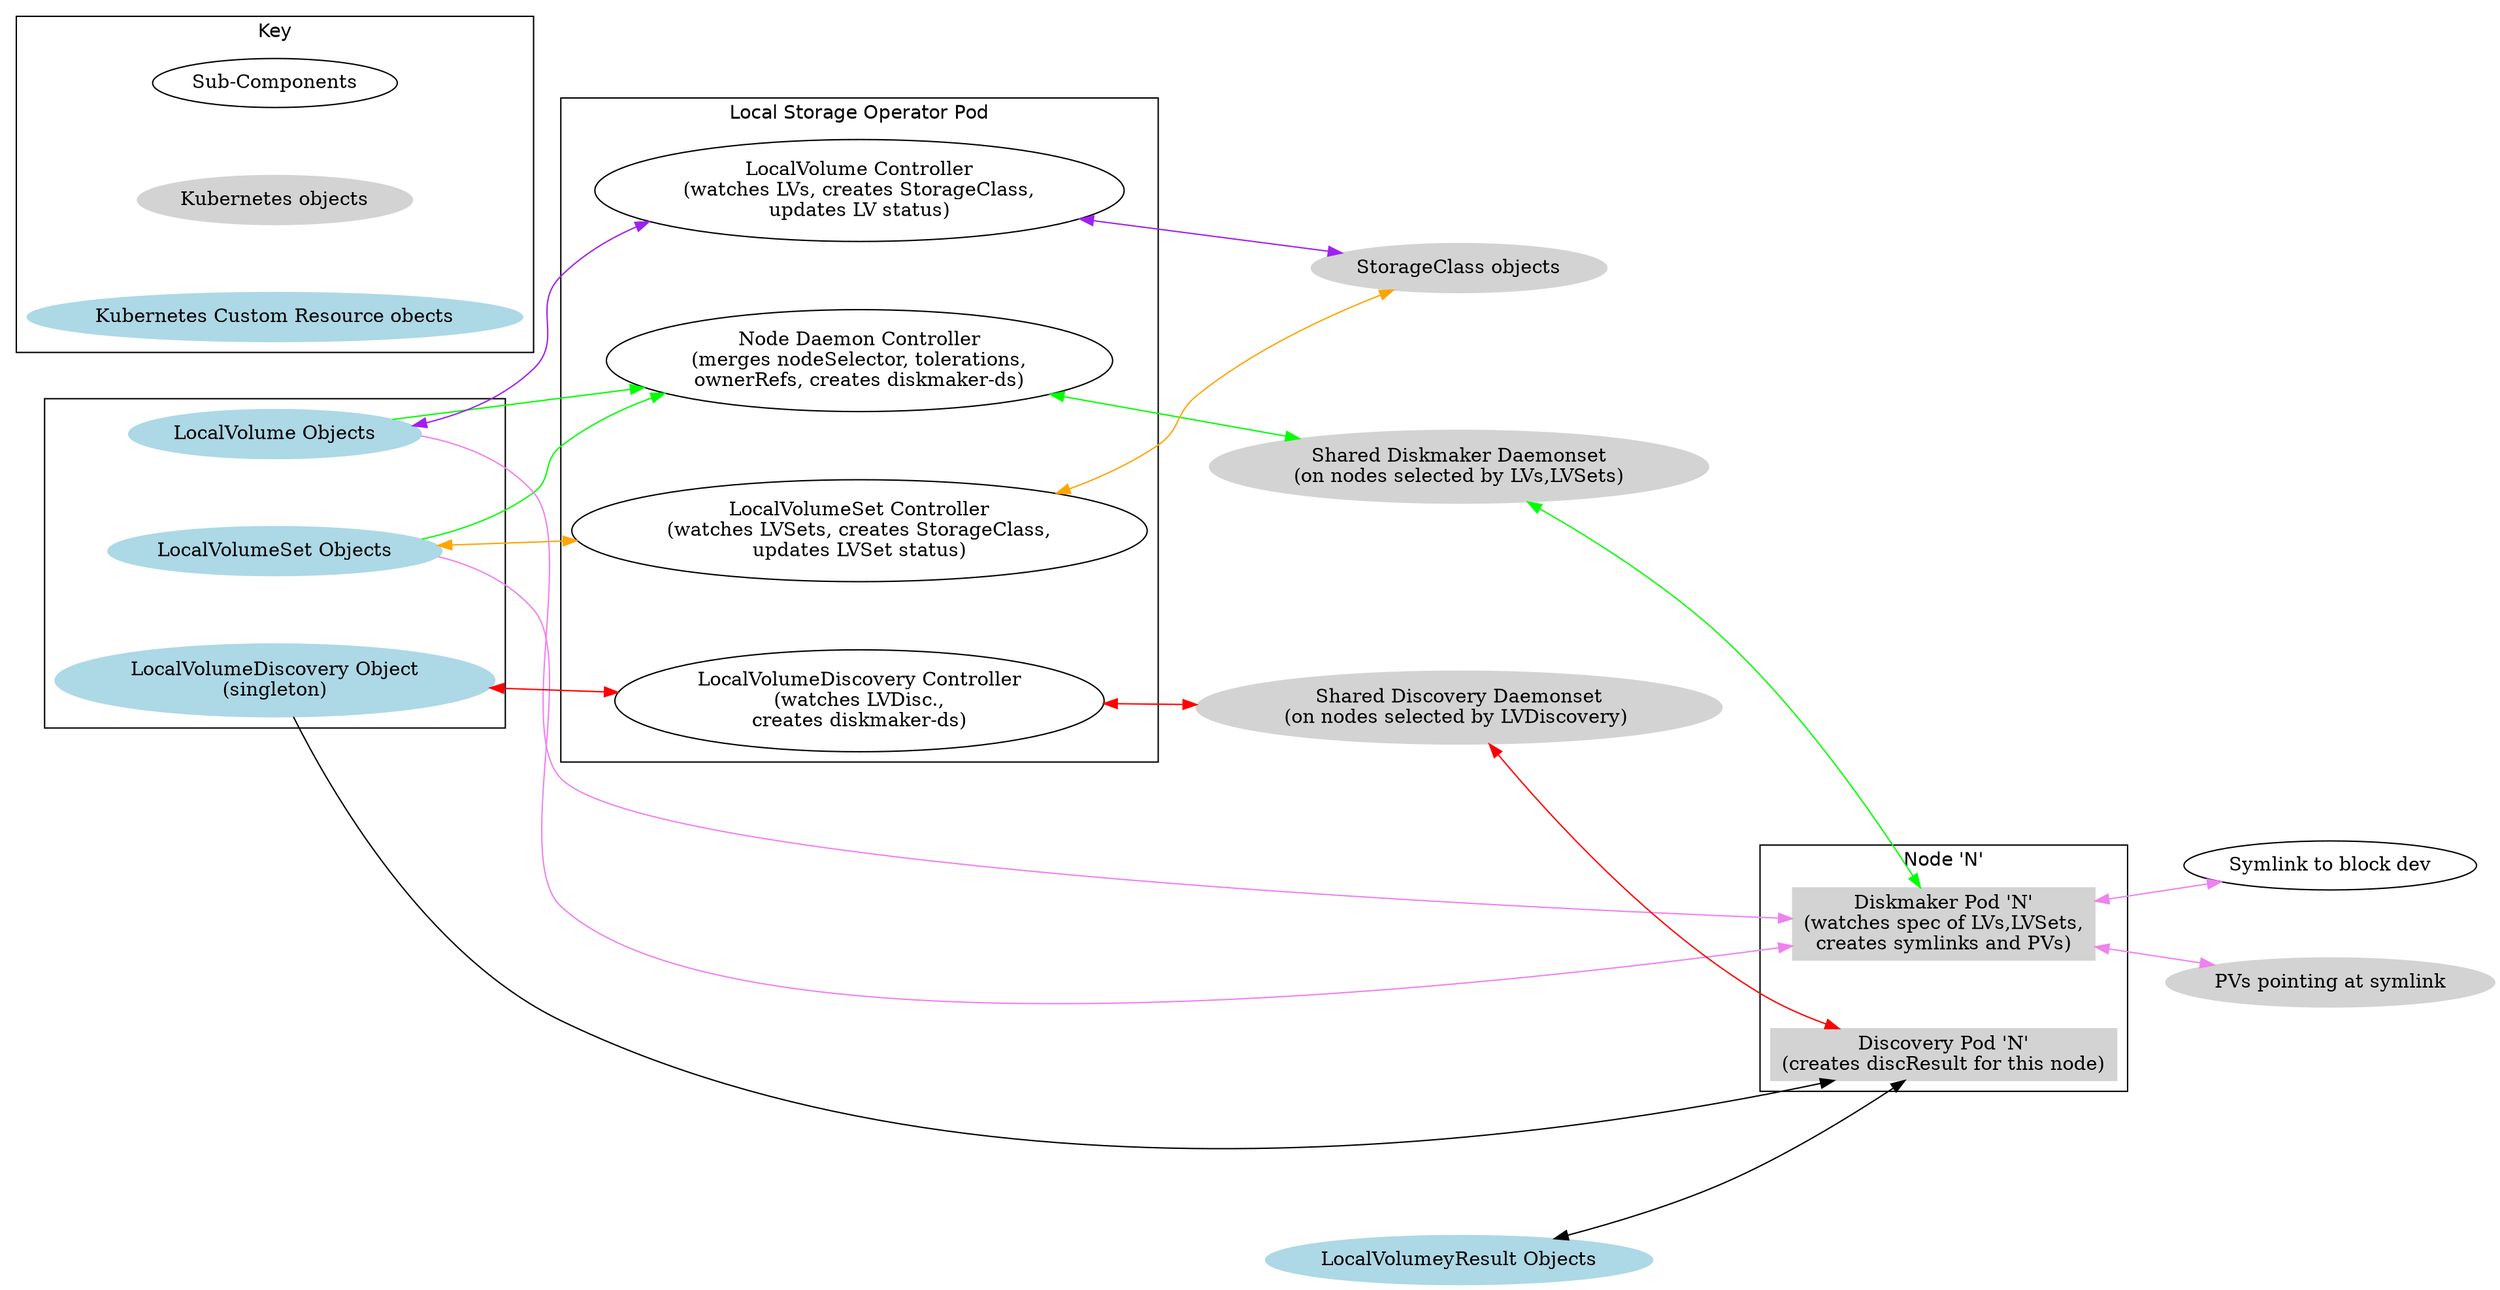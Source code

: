 # dot -Tsvg -O <this_file>
digraph G {
    rankdir="LR"
    nodesep=0.7
    fontname="helvetica"
    // subcomponents
    nd_cont [label="Node Daemon Controller\n(merges nodeSelector, tolerations,\nownerRefs, creates diskmaker-ds)" ]
    lv_cont [label="LocalVolume Controller\n(watches LVs, creates StorageClass,\nupdates LV status)" ]
    lvset_cont [label="LocalVolumeSet Controller\n(watches LVSets, creates StorageClass,\nupdates LVSet status)" ]
    discovery_cont [label="LocalVolumeDiscovery Controller\n(watches LVDisc.,\ncreates diskmaker-ds)"]
    symlinks [label="Symlink to block dev"] 
    
    subgraph cluster_key {
        label = "Key"
        sc [label="Sub-Components"]
        ko [label="Kubernetes objects" shape=ellipse style=filled color=lightgrey ]
        cr [label="Kubernetes Custom Resource obects" shape=ellipse style=filled color=lightblue ]
        
    }


    
    // CRs
    // style for all following nodes
    node [shape=ellipse style=filled color=lightblue];
    edge [ dir=forward ]

    subgraph cluster_inputs {
    lvset_cr [label="LocalVolumeSet Objects"]
    lv_cr[label="LocalVolume Objects" ]
    discovery_cr[label="LocalVolumeDiscovery Object\n(singleton)"]
    }
    
    discovery_result_cr[label="LocalVolumeyResult Objects"]
    
    // objects
     node [shape=ellipse style=filled color=lightgrey];
    diskmaker_ds [label="Shared Diskmaker Daemonset\n(on nodes selected by LVs,LVSets)"]
    discovery_ds [label="Shared Discovery Daemonset\n(on nodes selected by LVDiscovery) "]
   
    storageclass [label="StorageClass objects"]
    pv_cr [label="PVs pointing at symlink"]
    
    subgraph cluster_controllers {
        nd_cont
        lv_cont
        lvset_cont
        discovery_cont
        label = "Local Storage Operator Pod"
    }

    
    

    
    
    node [shape=rectangle style=filled color=lightgrey];
    
    
        
    subgraph cluster_n0 {
        label="Node 'N'";
        diskmaker_pod_n [label = "Diskmaker Pod 'N'\n(watches spec of LVs,LVSets,\ncreates symlinks and PVs)"];
        dicovery_pod_n [label = "Discovery Pod 'N'\n(creates discResult for this node)"]
    }
        
    
    

    
    // ========= relationships ========================
    
    // === Main Reconcilers
    // LV,LVSet: the controller for each CR watches the CR and create/updates StorageClasses and updates the CR status
    lv_cr -> lv_cont -> storageclass [color="purple" dir="both"]
    lvset_cr -> lvset_cont -> storageclass [color="orange" dir="both"]
    
    // LVDiscovery: the controller watches it's CR and creates a daemonset based on the nodeSelector in the CR
    discovery_cr -> discovery_cont -> discovery_ds -> dicovery_pod_n [color="red" dir="both"]
    
    // Nodedaemon Controller: schedules the diskmaker daemonset pods by combining nodeSelectors from all LVs,LVsets
    // watches lv and lvset crs, updates the diskmaker daemonset with their scheduling info
    lvset_cr,lv_cr -> nd_cont [color="green" ]
    nd_cont -> diskmaker_ds -> diskmaker_pod_n [color="green" dir=both]


    // == Reconcilers running on each node
    
    // LV,LVSet: each of the diskmaker daemons watch the crs and create symlinks and PVs based on them
    lv_cr,lvset_cr -> diskmaker_pod_n [color="violet"]
    diskmaker_pod_n -> symlinks, pv_cr [color="violet" dir=both]
    // LVDiscovery
    discovery_cr -> dicovery_pod_n 
    discovery_result_cr -> dicovery_pod_n [dir=both]
    
    

}
